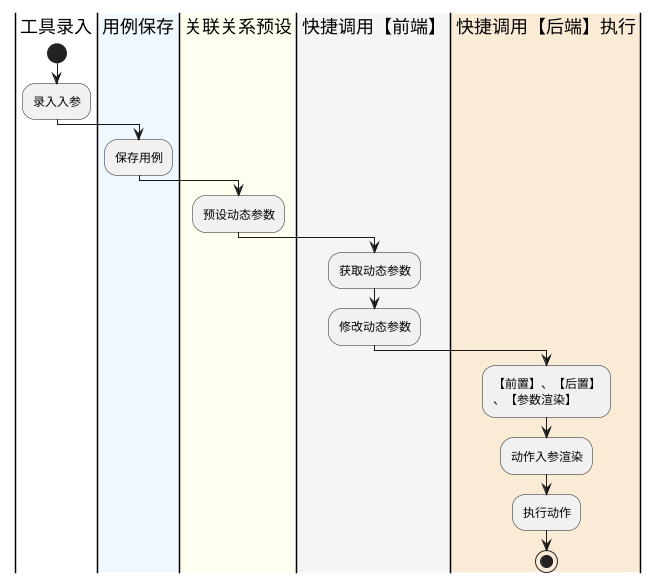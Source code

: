 'https://plantuml.com/sequence-diagram
物料工具和用例的执行工具
@startuml
|工具录入|
start
:录入入参;
|#AliceBlue|用例保存|
:保存用例;
|#Ivory|关联关系预设|
:预设动态参数;
|#WhiteSmoke|快捷调用【前端】|
:获取动态参数;
:修改动态参数;
|#AntiqueWhite|快捷调用【后端】执行|
:【前置】、【后置】
、【参数渲染】;
:动作入参渲染;
:执行动作;
stop

@enduml